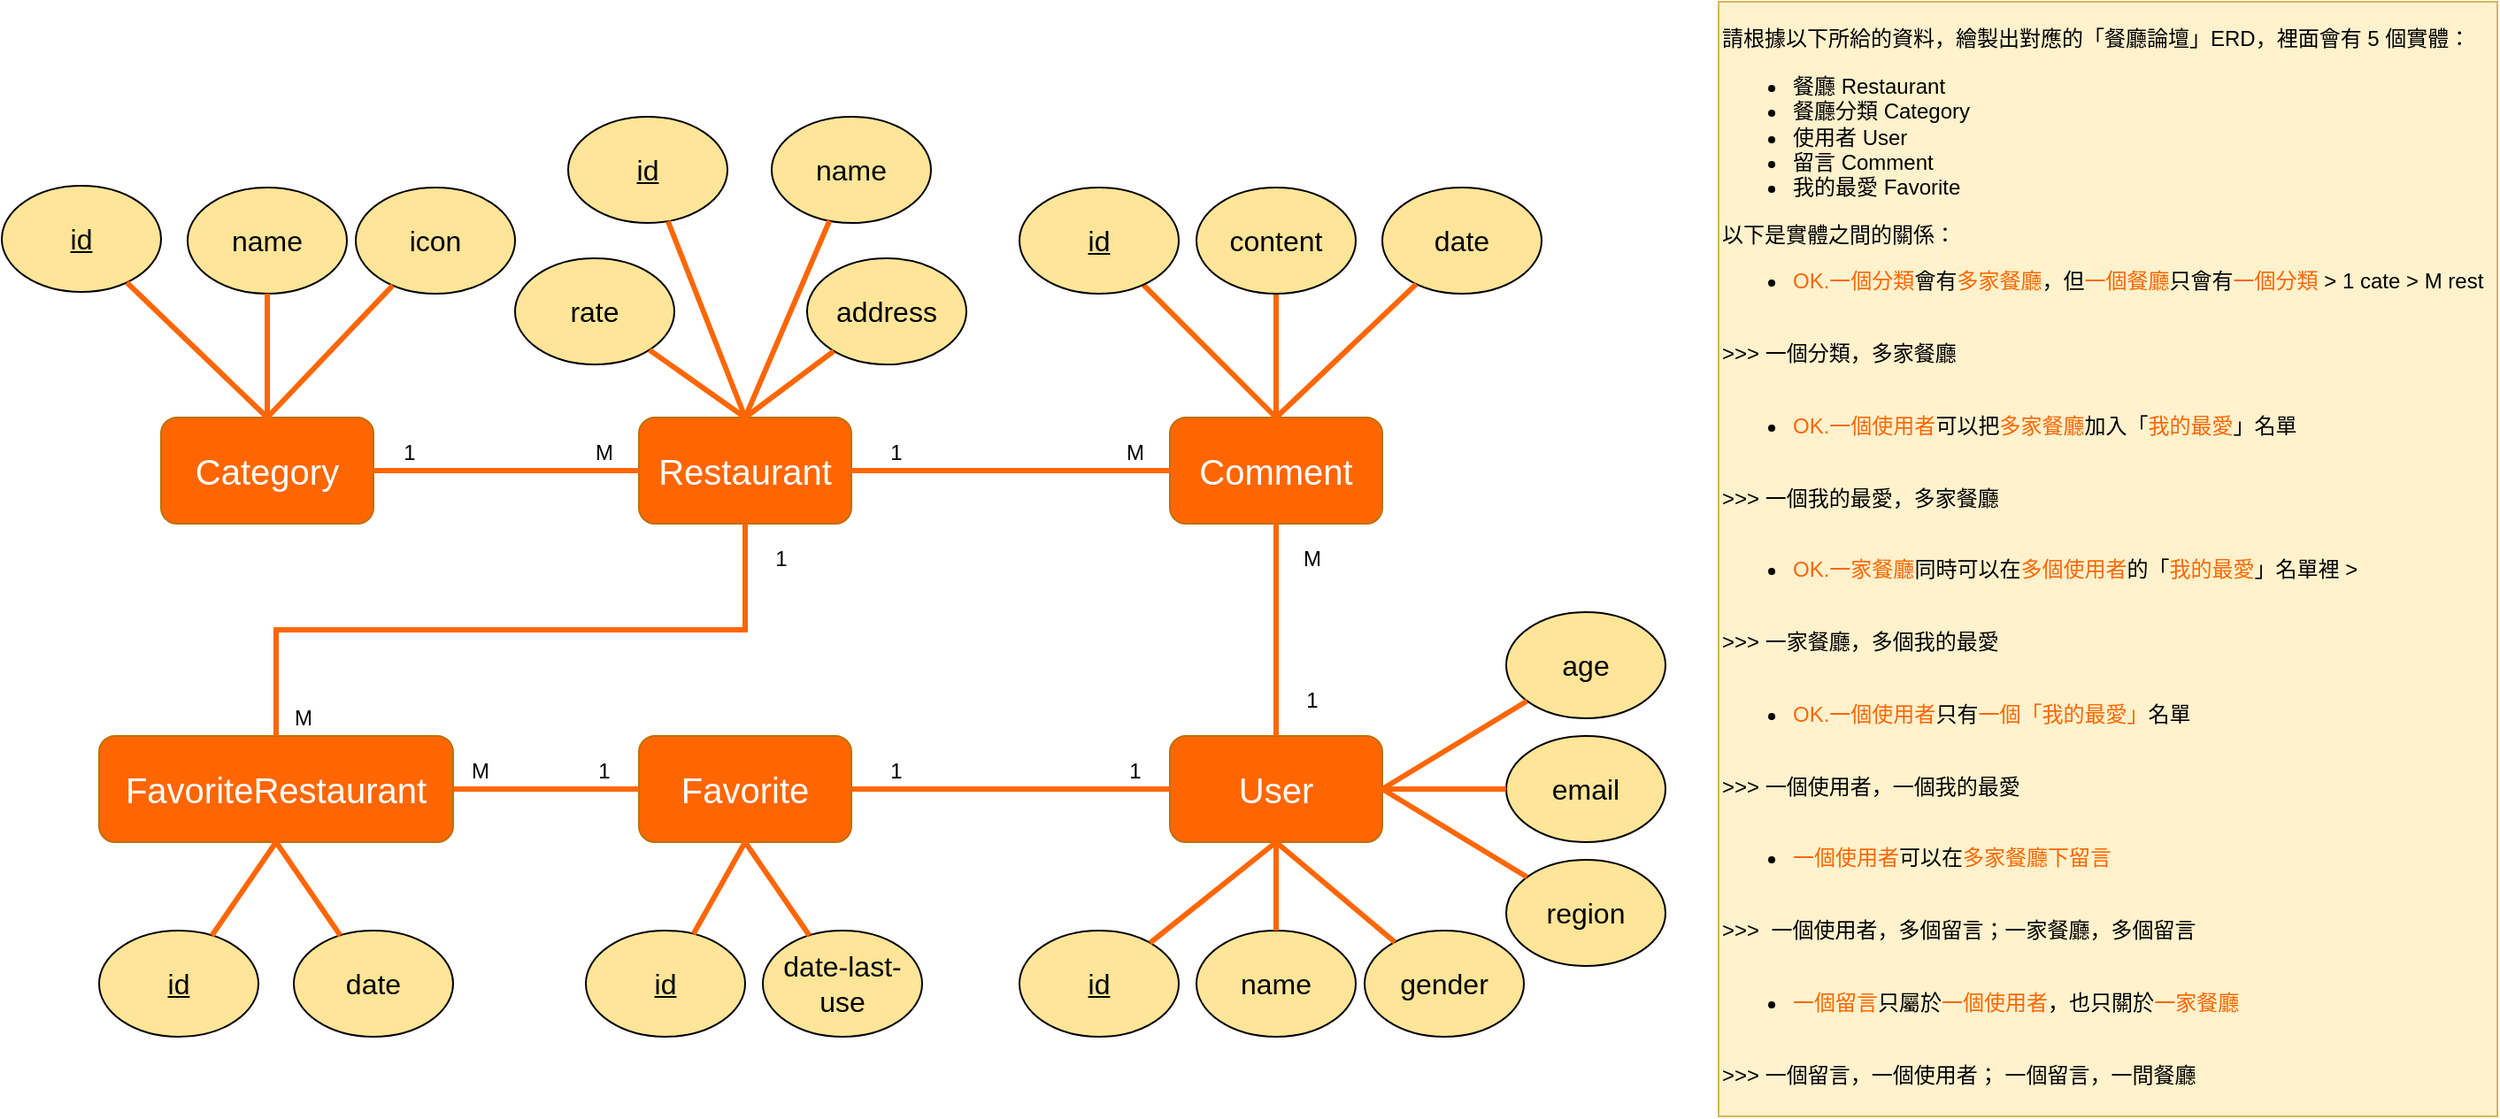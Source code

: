 <mxfile version="16.2.7" type="github">
  <diagram id="Arsce1lhnxzf3GvLfII_" name="第1頁">
    <mxGraphModel dx="1422" dy="1571" grid="1" gridSize="10" guides="1" tooltips="1" connect="1" arrows="1" fold="1" page="1" pageScale="1" pageWidth="1169" pageHeight="827" math="0" shadow="0">
      <root>
        <mxCell id="0" />
        <mxCell id="1" parent="0" />
        <mxCell id="sODQ3IuSzkhDvpB2BnHd-1" value="&lt;p&gt;請根據以下所給的資料，繪製出對應的「餐廳論壇」ERD，裡面會有 5 個實體：&lt;/p&gt;&lt;ul&gt;&lt;li&gt;餐廳 Restaurant&lt;/li&gt;&lt;li&gt;餐廳分類 Category&lt;/li&gt;&lt;li&gt;使用者 User&lt;/li&gt;&lt;li&gt;留言 Comment&lt;/li&gt;&lt;li&gt;我的最愛 Favorite&lt;/li&gt;&lt;/ul&gt;&lt;p&gt;以下是實體之間的關係：&lt;/p&gt;&lt;ul&gt;&lt;li&gt;&lt;font color=&quot;#FF6602&quot;&gt;OK.一個分類&lt;/font&gt;會有&lt;font color=&quot;#FF6602&quot;&gt;多家餐廳&lt;/font&gt;，但&lt;font color=&quot;#FF6602&quot;&gt;一個餐廳&lt;/font&gt;只會有&lt;font color=&quot;#FF6602&quot;&gt;一個分類&lt;/font&gt; &amp;gt; 1 cate &amp;gt; M rest&lt;/li&gt;&lt;/ul&gt;&lt;div&gt;&lt;br&gt;&lt;/div&gt;&lt;div&gt;&amp;gt;&amp;gt;&amp;gt; 一個分類，多家餐廳&lt;/div&gt;&lt;div&gt;&lt;br&gt;&lt;/div&gt;&lt;ul&gt;&lt;li&gt;&lt;font color=&quot;#FF6602&quot;&gt;OK.一個使用者&lt;/font&gt;可以把&lt;font color=&quot;#FF6602&quot;&gt;多家餐廳&lt;/font&gt;加入「&lt;font color=&quot;#FF6602&quot;&gt;我的最愛&lt;/font&gt;」名單 &lt;br&gt;&lt;/li&gt;&lt;/ul&gt;&lt;div&gt;&lt;br&gt;&lt;/div&gt;&lt;div&gt;&amp;gt;&amp;gt;&amp;gt; 一個我的最愛，多家餐廳&lt;/div&gt;&lt;div&gt;&lt;br&gt;&lt;/div&gt;&lt;ul&gt;&lt;li&gt;&lt;font color=&quot;#FF6602&quot;&gt;OK.一家餐廳&lt;/font&gt;同時可以在&lt;font color=&quot;#FF6602&quot;&gt;多個使用者&lt;/font&gt;的「&lt;font color=&quot;#FF6602&quot;&gt;我的最愛&lt;/font&gt;」名單裡 &amp;gt;&amp;nbsp;&lt;/li&gt;&lt;/ul&gt;&lt;div&gt;&lt;br&gt;&lt;/div&gt;&lt;div&gt;&amp;gt;&amp;gt;&amp;gt; 一家餐廳，多個我的最愛&lt;/div&gt;&lt;div&gt;&lt;br&gt;&lt;/div&gt;&lt;ul&gt;&lt;li&gt;&lt;font color=&quot;#FF6602&quot;&gt;OK.一個使用者&lt;/font&gt;只有&lt;font color=&quot;#FF6602&quot;&gt;一個「我的最愛」&lt;/font&gt;名單&lt;/li&gt;&lt;/ul&gt;&lt;div&gt;&lt;br&gt;&lt;/div&gt;&lt;div&gt;&amp;gt;&amp;gt;&amp;gt; 一個使用者，一個我的最愛&lt;/div&gt;&lt;div&gt;&lt;br&gt;&lt;/div&gt;&lt;ul&gt;&lt;li&gt;&lt;font color=&quot;#FF6602&quot;&gt;一個使用者&lt;/font&gt;可以在&lt;font color=&quot;#FF6602&quot;&gt;多家餐廳下留言&amp;nbsp;&lt;/font&gt;&lt;/li&gt;&lt;/ul&gt;&lt;div&gt;&lt;br&gt;&lt;/div&gt;&lt;div&gt;&lt;font color=&quot;#FF6602&quot;&gt;&lt;font color=&quot;#000000&quot;&gt;&amp;gt;&amp;gt;&amp;gt;&amp;nbsp; 一個使用者，多個留言；一家餐廳，多個留言&lt;/font&gt;&lt;br&gt;&lt;/font&gt;&lt;/div&gt;&lt;div&gt;&lt;font color=&quot;#FF6602&quot;&gt;&lt;br&gt;&lt;/font&gt;&lt;/div&gt;&lt;ul&gt;&lt;li&gt;&lt;font color=&quot;#FF6602&quot;&gt;一個留言&lt;/font&gt;只屬於&lt;font color=&quot;#FF6602&quot;&gt;一個使用者&lt;/font&gt;，也只關於&lt;font color=&quot;#FF6602&quot;&gt;一家餐廳 &lt;br&gt;&lt;/font&gt;&lt;/li&gt;&lt;/ul&gt;&lt;div&gt;&lt;br&gt;&lt;/div&gt;&lt;div&gt;&lt;font color=&quot;#FF6602&quot;&gt;&lt;font color=&quot;#000000&quot;&gt;&amp;gt;&amp;gt;&amp;gt; 一個留言，一個使用者； 一個留言，一間餐廳&lt;/font&gt;&lt;br&gt;&lt;/font&gt;&lt;/div&gt;&lt;div&gt;&lt;font color=&quot;#FF6602&quot;&gt;&lt;br&gt;&lt;/font&gt;&lt;/div&gt;" style="text;html=1;align=left;verticalAlign=middle;resizable=0;points=[];autosize=1;strokeColor=#d6b656;fillColor=#fff2cc;" parent="1" vertex="1">
          <mxGeometry x="1020" y="-455" width="440" height="630" as="geometry" />
        </mxCell>
        <mxCell id="ShWmm1AUHznijSMf3zA9-1" value="Category" style="rounded=1;whiteSpace=wrap;html=1;fillColor=#FF6602;strokeColor=#BD7000;fontColor=#FFFFFF;fontSize=20;" vertex="1" parent="1">
          <mxGeometry x="140" y="-220" width="120" height="60" as="geometry" />
        </mxCell>
        <mxCell id="ShWmm1AUHznijSMf3zA9-2" value="Restaurant" style="rounded=1;whiteSpace=wrap;html=1;fillColor=#FF6602;strokeColor=#BD7000;fontColor=#FFFFFF;fontSize=20;" vertex="1" parent="1">
          <mxGeometry x="410" y="-220" width="120" height="60" as="geometry" />
        </mxCell>
        <mxCell id="ShWmm1AUHznijSMf3zA9-3" value="User" style="rounded=1;whiteSpace=wrap;html=1;fillColor=#FF6602;strokeColor=#BD7000;fontColor=#FFFFFF;fontSize=20;" vertex="1" parent="1">
          <mxGeometry x="710" y="-40" width="120" height="60" as="geometry" />
        </mxCell>
        <mxCell id="ShWmm1AUHznijSMf3zA9-4" value="Comment" style="rounded=1;whiteSpace=wrap;html=1;fillColor=#FF6602;strokeColor=#BD7000;fontColor=#FFFFFF;fontSize=20;" vertex="1" parent="1">
          <mxGeometry x="710" y="-220" width="120" height="60" as="geometry" />
        </mxCell>
        <mxCell id="ShWmm1AUHznijSMf3zA9-5" value="Favorite" style="rounded=1;whiteSpace=wrap;html=1;fillColor=#FF6602;strokeColor=#BD7000;fontColor=#FFFFFF;fontSize=20;" vertex="1" parent="1">
          <mxGeometry x="410" y="-40" width="120" height="60" as="geometry" />
        </mxCell>
        <mxCell id="ShWmm1AUHznijSMf3zA9-6" style="edgeStyle=orthogonalEdgeStyle;rounded=0;orthogonalLoop=1;jettySize=auto;html=1;entryX=0;entryY=0.5;entryDx=0;entryDy=0;strokeWidth=3;endArrow=none;endFill=0;strokeColor=#FF6602;exitX=1;exitY=0.5;exitDx=0;exitDy=0;" edge="1" parent="1" source="ShWmm1AUHznijSMf3zA9-1" target="ShWmm1AUHznijSMf3zA9-2">
          <mxGeometry relative="1" as="geometry">
            <mxPoint x="460" y="-150" as="sourcePoint" />
            <mxPoint x="400" y="-56" as="targetPoint" />
          </mxGeometry>
        </mxCell>
        <mxCell id="ShWmm1AUHznijSMf3zA9-7" value="1" style="text;html=1;align=center;verticalAlign=middle;resizable=0;points=[];autosize=1;strokeColor=none;fillColor=none;" vertex="1" parent="1">
          <mxGeometry x="270" y="-210" width="20" height="20" as="geometry" />
        </mxCell>
        <mxCell id="ShWmm1AUHznijSMf3zA9-8" value="M" style="text;html=1;align=center;verticalAlign=middle;resizable=0;points=[];autosize=1;strokeColor=none;fillColor=none;" vertex="1" parent="1">
          <mxGeometry x="380" y="-210" width="20" height="20" as="geometry" />
        </mxCell>
        <mxCell id="ShWmm1AUHznijSMf3zA9-9" style="edgeStyle=orthogonalEdgeStyle;rounded=0;orthogonalLoop=1;jettySize=auto;html=1;strokeWidth=3;endArrow=none;endFill=0;strokeColor=#FF6602;exitX=1;exitY=0.5;exitDx=0;exitDy=0;entryX=0;entryY=0.5;entryDx=0;entryDy=0;" edge="1" parent="1" source="ShWmm1AUHznijSMf3zA9-5" target="ShWmm1AUHznijSMf3zA9-3">
          <mxGeometry relative="1" as="geometry">
            <mxPoint x="640" y="-80" as="sourcePoint" />
            <mxPoint x="680" y="-30" as="targetPoint" />
          </mxGeometry>
        </mxCell>
        <mxCell id="ShWmm1AUHznijSMf3zA9-10" value="1" style="text;html=1;align=center;verticalAlign=middle;resizable=0;points=[];autosize=1;strokeColor=none;fillColor=none;" vertex="1" parent="1">
          <mxGeometry x="680" y="-30" width="20" height="20" as="geometry" />
        </mxCell>
        <mxCell id="ShWmm1AUHznijSMf3zA9-11" value="1" style="text;html=1;align=center;verticalAlign=middle;resizable=0;points=[];autosize=1;strokeColor=none;fillColor=none;" vertex="1" parent="1">
          <mxGeometry x="545" y="-30" width="20" height="20" as="geometry" />
        </mxCell>
        <mxCell id="ShWmm1AUHznijSMf3zA9-12" style="edgeStyle=orthogonalEdgeStyle;rounded=0;orthogonalLoop=1;jettySize=auto;html=1;strokeWidth=3;endArrow=none;endFill=0;strokeColor=#FF6602;exitX=1;exitY=0.5;exitDx=0;exitDy=0;entryX=0;entryY=0.5;entryDx=0;entryDy=0;" edge="1" parent="1" source="ShWmm1AUHznijSMf3zA9-23" target="ShWmm1AUHznijSMf3zA9-5">
          <mxGeometry relative="1" as="geometry">
            <mxPoint x="510" as="sourcePoint" />
            <mxPoint x="725" as="targetPoint" />
          </mxGeometry>
        </mxCell>
        <mxCell id="ShWmm1AUHznijSMf3zA9-13" value="1" style="text;html=1;align=center;verticalAlign=middle;resizable=0;points=[];autosize=1;strokeColor=none;fillColor=none;" vertex="1" parent="1">
          <mxGeometry x="480" y="-150" width="20" height="20" as="geometry" />
        </mxCell>
        <mxCell id="ShWmm1AUHznijSMf3zA9-14" value="M" style="text;html=1;align=center;verticalAlign=middle;resizable=0;points=[];autosize=1;strokeColor=none;fillColor=none;" vertex="1" parent="1">
          <mxGeometry x="210" y="-60" width="20" height="20" as="geometry" />
        </mxCell>
        <mxCell id="ShWmm1AUHznijSMf3zA9-15" style="edgeStyle=orthogonalEdgeStyle;rounded=0;orthogonalLoop=1;jettySize=auto;html=1;strokeWidth=3;endArrow=none;endFill=0;strokeColor=#FF6602;exitX=1;exitY=0.5;exitDx=0;exitDy=0;entryX=0;entryY=0.5;entryDx=0;entryDy=0;" edge="1" parent="1" source="ShWmm1AUHznijSMf3zA9-2" target="ShWmm1AUHznijSMf3zA9-4">
          <mxGeometry relative="1" as="geometry">
            <mxPoint x="500" y="-110" as="sourcePoint" />
            <mxPoint x="660" y="-170" as="targetPoint" />
          </mxGeometry>
        </mxCell>
        <mxCell id="ShWmm1AUHznijSMf3zA9-16" style="edgeStyle=orthogonalEdgeStyle;rounded=0;orthogonalLoop=1;jettySize=auto;html=1;strokeWidth=3;endArrow=none;endFill=0;strokeColor=#FF6602;exitX=0.5;exitY=1;exitDx=0;exitDy=0;entryX=0.5;entryY=0;entryDx=0;entryDy=0;" edge="1" parent="1" source="ShWmm1AUHznijSMf3zA9-4" target="ShWmm1AUHznijSMf3zA9-3">
          <mxGeometry relative="1" as="geometry">
            <mxPoint x="540" y="-70" as="sourcePoint" />
            <mxPoint x="765" y="-70" as="targetPoint" />
          </mxGeometry>
        </mxCell>
        <mxCell id="ShWmm1AUHznijSMf3zA9-17" value="1" style="text;html=1;align=center;verticalAlign=middle;resizable=0;points=[];autosize=1;strokeColor=none;fillColor=none;" vertex="1" parent="1">
          <mxGeometry x="780" y="-70" width="20" height="20" as="geometry" />
        </mxCell>
        <mxCell id="ShWmm1AUHznijSMf3zA9-18" value="M" style="text;html=1;align=center;verticalAlign=middle;resizable=0;points=[];autosize=1;strokeColor=none;fillColor=none;" vertex="1" parent="1">
          <mxGeometry x="780" y="-150" width="20" height="20" as="geometry" />
        </mxCell>
        <mxCell id="ShWmm1AUHznijSMf3zA9-19" value="M" style="text;html=1;align=center;verticalAlign=middle;resizable=0;points=[];autosize=1;strokeColor=none;fillColor=none;" vertex="1" parent="1">
          <mxGeometry x="680" y="-210" width="20" height="20" as="geometry" />
        </mxCell>
        <mxCell id="ShWmm1AUHznijSMf3zA9-20" value="1" style="text;html=1;align=center;verticalAlign=middle;resizable=0;points=[];autosize=1;strokeColor=none;fillColor=none;" vertex="1" parent="1">
          <mxGeometry x="545" y="-210" width="20" height="20" as="geometry" />
        </mxCell>
        <mxCell id="ShWmm1AUHznijSMf3zA9-21" value="&lt;div&gt;1&lt;/div&gt;" style="text;html=1;align=center;verticalAlign=middle;resizable=0;points=[];autosize=1;strokeColor=none;fillColor=none;" vertex="1" parent="1">
          <mxGeometry x="380" y="-30" width="20" height="20" as="geometry" />
        </mxCell>
        <mxCell id="ShWmm1AUHznijSMf3zA9-22" value="M" style="text;html=1;align=center;verticalAlign=middle;resizable=0;points=[];autosize=1;strokeColor=none;fillColor=none;" vertex="1" parent="1">
          <mxGeometry x="310" y="-30" width="20" height="20" as="geometry" />
        </mxCell>
        <mxCell id="ShWmm1AUHznijSMf3zA9-23" value="FavoriteRestaurant" style="rounded=1;whiteSpace=wrap;html=1;fillColor=#FF6602;strokeColor=#BD7000;fontColor=#FFFFFF;fontSize=20;" vertex="1" parent="1">
          <mxGeometry x="105" y="-40" width="200" height="60" as="geometry" />
        </mxCell>
        <mxCell id="ShWmm1AUHznijSMf3zA9-24" style="edgeStyle=orthogonalEdgeStyle;rounded=0;orthogonalLoop=1;jettySize=auto;html=1;strokeWidth=3;endArrow=none;endFill=0;strokeColor=#FF6602;exitX=0.5;exitY=0;exitDx=0;exitDy=0;entryX=0.5;entryY=1;entryDx=0;entryDy=0;" edge="1" parent="1" source="ShWmm1AUHznijSMf3zA9-23" target="ShWmm1AUHznijSMf3zA9-2">
          <mxGeometry relative="1" as="geometry">
            <mxPoint x="315" as="sourcePoint" />
            <mxPoint x="375" as="targetPoint" />
          </mxGeometry>
        </mxCell>
        <mxCell id="ShWmm1AUHznijSMf3zA9-25" value="&lt;u&gt;id&lt;/u&gt;" style="ellipse;whiteSpace=wrap;html=1;fillColor=#FFE598;fontSize=16;" vertex="1" parent="1">
          <mxGeometry x="625" y="70" width="90" height="60" as="geometry" />
        </mxCell>
        <mxCell id="ShWmm1AUHznijSMf3zA9-26" value="region" style="ellipse;whiteSpace=wrap;html=1;fillColor=#FFE598;fontSize=16;" vertex="1" parent="1">
          <mxGeometry x="900" y="30" width="90" height="60" as="geometry" />
        </mxCell>
        <mxCell id="ShWmm1AUHznijSMf3zA9-27" style="edgeStyle=none;rounded=0;orthogonalLoop=1;jettySize=auto;html=1;fontSize=16;fontColor=#FFFFFF;endArrow=none;endFill=0;strokeColor=#FF6602;strokeWidth=3;entryX=0.5;entryY=0;entryDx=0;entryDy=0;" edge="1" parent="1" source="ShWmm1AUHznijSMf3zA9-39" target="ShWmm1AUHznijSMf3zA9-4">
          <mxGeometry relative="1" as="geometry">
            <mxPoint x="815.512" y="-413.004" as="sourcePoint" />
            <mxPoint x="770" y="-272.33" as="targetPoint" />
          </mxGeometry>
        </mxCell>
        <mxCell id="ShWmm1AUHznijSMf3zA9-28" value="age" style="ellipse;whiteSpace=wrap;html=1;fillColor=#FFE598;fontSize=16;" vertex="1" parent="1">
          <mxGeometry x="900" y="-110" width="90" height="60" as="geometry" />
        </mxCell>
        <mxCell id="ShWmm1AUHznijSMf3zA9-29" value="gender" style="ellipse;whiteSpace=wrap;html=1;fillColor=#FFE598;fontSize=16;" vertex="1" parent="1">
          <mxGeometry x="820" y="70" width="90" height="60" as="geometry" />
        </mxCell>
        <mxCell id="ShWmm1AUHznijSMf3zA9-30" value="name" style="ellipse;whiteSpace=wrap;html=1;fillColor=#FFE598;fontSize=16;" vertex="1" parent="1">
          <mxGeometry x="725" y="70" width="90" height="60" as="geometry" />
        </mxCell>
        <mxCell id="ShWmm1AUHznijSMf3zA9-31" value="email" style="ellipse;whiteSpace=wrap;html=1;fillColor=#FFE598;fontSize=16;" vertex="1" parent="1">
          <mxGeometry x="900" y="-40" width="90" height="60" as="geometry" />
        </mxCell>
        <mxCell id="ShWmm1AUHznijSMf3zA9-32" style="edgeStyle=none;rounded=0;orthogonalLoop=1;jettySize=auto;html=1;fontSize=16;fontColor=#FFFFFF;endArrow=none;endFill=0;strokeColor=#FF6602;strokeWidth=3;entryX=0.5;entryY=0;entryDx=0;entryDy=0;" edge="1" parent="1" source="ShWmm1AUHznijSMf3zA9-40" target="ShWmm1AUHznijSMf3zA9-4">
          <mxGeometry relative="1" as="geometry">
            <mxPoint x="670.512" y="-440.004" as="sourcePoint" />
            <mxPoint x="625" y="-299.33" as="targetPoint" />
          </mxGeometry>
        </mxCell>
        <mxCell id="ShWmm1AUHznijSMf3zA9-33" style="edgeStyle=none;rounded=0;orthogonalLoop=1;jettySize=auto;html=1;fontSize=16;fontColor=#FFFFFF;endArrow=none;endFill=0;strokeColor=#FF6602;strokeWidth=3;entryX=1;entryY=0.5;entryDx=0;entryDy=0;" edge="1" parent="1" source="ShWmm1AUHznijSMf3zA9-31" target="ShWmm1AUHznijSMf3zA9-3">
          <mxGeometry relative="1" as="geometry">
            <mxPoint x="860.002" y="-141.004" as="sourcePoint" />
            <mxPoint x="814.49" y="-0.33" as="targetPoint" />
          </mxGeometry>
        </mxCell>
        <mxCell id="ShWmm1AUHznijSMf3zA9-34" style="edgeStyle=none;rounded=0;orthogonalLoop=1;jettySize=auto;html=1;fontSize=16;fontColor=#FFFFFF;endArrow=none;endFill=0;strokeColor=#FF6602;strokeWidth=3;entryX=1;entryY=0.5;entryDx=0;entryDy=0;" edge="1" parent="1" source="ShWmm1AUHznijSMf3zA9-28" target="ShWmm1AUHznijSMf3zA9-3">
          <mxGeometry relative="1" as="geometry">
            <mxPoint x="952.752" y="-300.674" as="sourcePoint" />
            <mxPoint x="907.24" y="-160.0" as="targetPoint" />
          </mxGeometry>
        </mxCell>
        <mxCell id="ShWmm1AUHznijSMf3zA9-35" style="edgeStyle=none;rounded=0;orthogonalLoop=1;jettySize=auto;html=1;fontSize=16;fontColor=#FFFFFF;endArrow=none;endFill=0;strokeColor=#FF6602;strokeWidth=3;" edge="1" parent="1" target="ShWmm1AUHznijSMf3zA9-30">
          <mxGeometry relative="1" as="geometry">
            <mxPoint x="770" y="20" as="sourcePoint" />
            <mxPoint x="734.49" y="170.34" as="targetPoint" />
          </mxGeometry>
        </mxCell>
        <mxCell id="ShWmm1AUHznijSMf3zA9-36" style="edgeStyle=none;rounded=0;orthogonalLoop=1;jettySize=auto;html=1;fontSize=16;fontColor=#FFFFFF;endArrow=none;endFill=0;strokeColor=#FF6602;strokeWidth=3;exitX=1;exitY=0.5;exitDx=0;exitDy=0;" edge="1" parent="1" source="ShWmm1AUHznijSMf3zA9-3" target="ShWmm1AUHznijSMf3zA9-26">
          <mxGeometry relative="1" as="geometry">
            <mxPoint x="825.512" y="19.996" as="sourcePoint" />
            <mxPoint x="780" y="160.67" as="targetPoint" />
          </mxGeometry>
        </mxCell>
        <mxCell id="ShWmm1AUHznijSMf3zA9-37" style="edgeStyle=none;rounded=0;orthogonalLoop=1;jettySize=auto;html=1;fontSize=16;fontColor=#FFFFFF;endArrow=none;endFill=0;strokeColor=#FF6602;strokeWidth=3;exitX=0.5;exitY=1;exitDx=0;exitDy=0;" edge="1" parent="1" source="ShWmm1AUHznijSMf3zA9-3" target="ShWmm1AUHznijSMf3zA9-29">
          <mxGeometry relative="1" as="geometry">
            <mxPoint x="800.002" y="29.666" as="sourcePoint" />
            <mxPoint x="754.49" y="170.34" as="targetPoint" />
          </mxGeometry>
        </mxCell>
        <mxCell id="ShWmm1AUHznijSMf3zA9-38" style="edgeStyle=none;rounded=0;orthogonalLoop=1;jettySize=auto;html=1;fontSize=16;fontColor=#FFFFFF;endArrow=none;endFill=0;strokeColor=#FF6602;strokeWidth=3;exitX=0.5;exitY=1;exitDx=0;exitDy=0;" edge="1" parent="1" source="ShWmm1AUHznijSMf3zA9-3" target="ShWmm1AUHznijSMf3zA9-25">
          <mxGeometry relative="1" as="geometry">
            <mxPoint x="710" y="50" as="sourcePoint" />
            <mxPoint x="634.49" y="190.67" as="targetPoint" />
          </mxGeometry>
        </mxCell>
        <mxCell id="ShWmm1AUHznijSMf3zA9-39" value="&lt;div&gt;content&lt;/div&gt;" style="ellipse;whiteSpace=wrap;html=1;fillColor=#FFE598;fontSize=16;" vertex="1" parent="1">
          <mxGeometry x="725" y="-350" width="90" height="60" as="geometry" />
        </mxCell>
        <mxCell id="ShWmm1AUHznijSMf3zA9-40" value="&lt;u&gt;id&lt;/u&gt;" style="ellipse;whiteSpace=wrap;html=1;fillColor=#FFE598;fontSize=16;" vertex="1" parent="1">
          <mxGeometry x="625" y="-350" width="90" height="60" as="geometry" />
        </mxCell>
        <mxCell id="ShWmm1AUHznijSMf3zA9-41" value="date" style="ellipse;whiteSpace=wrap;html=1;fillColor=#FFE598;fontSize=16;" vertex="1" parent="1">
          <mxGeometry x="830" y="-350" width="90" height="60" as="geometry" />
        </mxCell>
        <mxCell id="ShWmm1AUHznijSMf3zA9-42" style="edgeStyle=none;rounded=0;orthogonalLoop=1;jettySize=auto;html=1;fontSize=16;fontColor=#FFFFFF;endArrow=none;endFill=0;strokeColor=#FF6602;strokeWidth=3;" edge="1" parent="1" source="ShWmm1AUHznijSMf3zA9-41">
          <mxGeometry relative="1" as="geometry">
            <mxPoint x="841.023" y="-274.613" as="sourcePoint" />
            <mxPoint x="770" y="-220" as="targetPoint" />
          </mxGeometry>
        </mxCell>
        <mxCell id="ShWmm1AUHznijSMf3zA9-43" value="&lt;span&gt;id&lt;/span&gt;" style="ellipse;whiteSpace=wrap;html=1;fillColor=#FFE598;fontSize=16;fontStyle=4" vertex="1" parent="1">
          <mxGeometry x="370" y="-390" width="90" height="60" as="geometry" />
        </mxCell>
        <mxCell id="ShWmm1AUHznijSMf3zA9-44" value="name" style="ellipse;whiteSpace=wrap;html=1;fillColor=#FFE598;fontSize=16;" vertex="1" parent="1">
          <mxGeometry x="485" y="-390" width="90" height="60" as="geometry" />
        </mxCell>
        <mxCell id="ShWmm1AUHznijSMf3zA9-45" value="address" style="ellipse;whiteSpace=wrap;html=1;fillColor=#FFE598;fontSize=16;" vertex="1" parent="1">
          <mxGeometry x="505" y="-310" width="90" height="60" as="geometry" />
        </mxCell>
        <mxCell id="ShWmm1AUHznijSMf3zA9-46" value="rate" style="ellipse;whiteSpace=wrap;html=1;fillColor=#FFE598;fontSize=16;" vertex="1" parent="1">
          <mxGeometry x="340" y="-310" width="90" height="60" as="geometry" />
        </mxCell>
        <mxCell id="ShWmm1AUHznijSMf3zA9-47" style="edgeStyle=none;rounded=0;orthogonalLoop=1;jettySize=auto;html=1;fontSize=16;fontColor=#FFFFFF;endArrow=none;endFill=0;strokeColor=#FF6602;strokeWidth=3;entryX=0.5;entryY=0;entryDx=0;entryDy=0;" edge="1" parent="1" source="ShWmm1AUHznijSMf3zA9-43" target="ShWmm1AUHznijSMf3zA9-2">
          <mxGeometry relative="1" as="geometry">
            <mxPoint x="334.962" y="-349.998" as="sourcePoint" />
            <mxPoint x="410" y="-274.96" as="targetPoint" />
          </mxGeometry>
        </mxCell>
        <mxCell id="ShWmm1AUHznijSMf3zA9-48" style="edgeStyle=none;rounded=0;orthogonalLoop=1;jettySize=auto;html=1;fontSize=16;fontColor=#FFFFFF;endArrow=none;endFill=0;strokeColor=#FF6602;strokeWidth=3;entryX=0.5;entryY=0;entryDx=0;entryDy=0;" edge="1" parent="1" source="ShWmm1AUHznijSMf3zA9-46" target="ShWmm1AUHznijSMf3zA9-2">
          <mxGeometry relative="1" as="geometry">
            <mxPoint x="436.401" y="-320.979" as="sourcePoint" />
            <mxPoint x="480" y="-210" as="targetPoint" />
          </mxGeometry>
        </mxCell>
        <mxCell id="ShWmm1AUHznijSMf3zA9-49" style="edgeStyle=none;rounded=0;orthogonalLoop=1;jettySize=auto;html=1;fontSize=16;fontColor=#FFFFFF;endArrow=none;endFill=0;strokeColor=#FF6602;strokeWidth=3;entryX=0.5;entryY=0;entryDx=0;entryDy=0;" edge="1" parent="1" source="ShWmm1AUHznijSMf3zA9-44" target="ShWmm1AUHznijSMf3zA9-2">
          <mxGeometry relative="1" as="geometry">
            <mxPoint x="429.896" y="-247.578" as="sourcePoint" />
            <mxPoint x="480" y="-210" as="targetPoint" />
          </mxGeometry>
        </mxCell>
        <mxCell id="ShWmm1AUHznijSMf3zA9-50" style="edgeStyle=none;rounded=0;orthogonalLoop=1;jettySize=auto;html=1;fontSize=16;fontColor=#FFFFFF;endArrow=none;endFill=0;strokeColor=#FF6602;strokeWidth=3;entryX=0.5;entryY=0;entryDx=0;entryDy=0;" edge="1" parent="1" source="ShWmm1AUHznijSMf3zA9-45" target="ShWmm1AUHznijSMf3zA9-2">
          <mxGeometry relative="1" as="geometry">
            <mxPoint x="527.638" y="-321.154" as="sourcePoint" />
            <mxPoint x="480" y="-210" as="targetPoint" />
          </mxGeometry>
        </mxCell>
        <mxCell id="ShWmm1AUHznijSMf3zA9-51" value="&lt;u&gt;id&lt;/u&gt;" style="ellipse;whiteSpace=wrap;html=1;fillColor=#FFE598;fontSize=16;" vertex="1" parent="1">
          <mxGeometry x="50" y="-351" width="90" height="60" as="geometry" />
        </mxCell>
        <mxCell id="ShWmm1AUHznijSMf3zA9-52" value="name" style="ellipse;whiteSpace=wrap;html=1;fillColor=#FFE598;fontSize=16;" vertex="1" parent="1">
          <mxGeometry x="155" y="-350" width="90" height="60" as="geometry" />
        </mxCell>
        <mxCell id="ShWmm1AUHznijSMf3zA9-53" style="edgeStyle=none;rounded=0;orthogonalLoop=1;jettySize=auto;html=1;fontSize=16;fontColor=#FFFFFF;endArrow=none;endFill=0;strokeColor=#FF6602;strokeWidth=3;entryX=0.5;entryY=0;entryDx=0;entryDy=0;" edge="1" parent="1" source="ShWmm1AUHznijSMf3zA9-52" target="ShWmm1AUHznijSMf3zA9-1">
          <mxGeometry relative="1" as="geometry">
            <mxPoint x="246.401" y="-320.979" as="sourcePoint" />
            <mxPoint x="290" y="-210" as="targetPoint" />
          </mxGeometry>
        </mxCell>
        <mxCell id="ShWmm1AUHznijSMf3zA9-54" style="edgeStyle=none;rounded=0;orthogonalLoop=1;jettySize=auto;html=1;fontSize=16;fontColor=#FFFFFF;endArrow=none;endFill=0;strokeColor=#FF6602;strokeWidth=3;entryX=0.5;entryY=0;entryDx=0;entryDy=0;" edge="1" parent="1" source="ShWmm1AUHznijSMf3zA9-51" target="ShWmm1AUHznijSMf3zA9-1">
          <mxGeometry relative="1" as="geometry">
            <mxPoint x="237.602" y="-320.408" as="sourcePoint" />
            <mxPoint x="210" y="-210" as="targetPoint" />
          </mxGeometry>
        </mxCell>
        <mxCell id="ShWmm1AUHznijSMf3zA9-55" value="&lt;u&gt;id&lt;/u&gt;" style="ellipse;whiteSpace=wrap;html=1;fillColor=#FFE598;fontSize=16;" vertex="1" parent="1">
          <mxGeometry x="380" y="70" width="90" height="60" as="geometry" />
        </mxCell>
        <mxCell id="ShWmm1AUHznijSMf3zA9-56" value="&lt;u&gt;id&lt;/u&gt;" style="ellipse;whiteSpace=wrap;html=1;fillColor=#FFE598;fontSize=16;" vertex="1" parent="1">
          <mxGeometry x="105" y="70" width="90" height="60" as="geometry" />
        </mxCell>
        <mxCell id="ShWmm1AUHznijSMf3zA9-57" style="edgeStyle=none;rounded=0;orthogonalLoop=1;jettySize=auto;html=1;fontSize=16;fontColor=#FFFFFF;endArrow=none;endFill=0;strokeColor=#FF6602;strokeWidth=3;exitX=0.5;exitY=1;exitDx=0;exitDy=0;" edge="1" parent="1" source="ShWmm1AUHznijSMf3zA9-23" target="ShWmm1AUHznijSMf3zA9-56">
          <mxGeometry relative="1" as="geometry">
            <mxPoint x="280" y="80" as="sourcePoint" />
            <mxPoint x="194.03" y="202.815" as="targetPoint" />
          </mxGeometry>
        </mxCell>
        <mxCell id="ShWmm1AUHznijSMf3zA9-58" style="edgeStyle=none;rounded=0;orthogonalLoop=1;jettySize=auto;html=1;fontSize=16;fontColor=#FFFFFF;endArrow=none;endFill=0;strokeColor=#FF6602;strokeWidth=3;exitX=0.5;exitY=1;exitDx=0;exitDy=0;" edge="1" parent="1" source="ShWmm1AUHznijSMf3zA9-5" target="ShWmm1AUHznijSMf3zA9-55">
          <mxGeometry relative="1" as="geometry">
            <mxPoint x="215" y="30" as="sourcePoint" />
            <mxPoint x="215" y="80" as="targetPoint" />
          </mxGeometry>
        </mxCell>
        <mxCell id="ShWmm1AUHznijSMf3zA9-59" value="date-last-use" style="ellipse;whiteSpace=wrap;html=1;fillColor=#FFE598;fontSize=16;" vertex="1" parent="1">
          <mxGeometry x="480" y="70" width="90" height="60" as="geometry" />
        </mxCell>
        <mxCell id="ShWmm1AUHznijSMf3zA9-60" style="edgeStyle=none;rounded=0;orthogonalLoop=1;jettySize=auto;html=1;fontSize=16;fontColor=#FFFFFF;endArrow=none;endFill=0;strokeColor=#FF6602;strokeWidth=3;exitX=0.5;exitY=1;exitDx=0;exitDy=0;" edge="1" parent="1" source="ShWmm1AUHznijSMf3zA9-5" target="ShWmm1AUHznijSMf3zA9-59">
          <mxGeometry relative="1" as="geometry">
            <mxPoint x="225" y="40" as="sourcePoint" />
            <mxPoint x="225" y="90" as="targetPoint" />
          </mxGeometry>
        </mxCell>
        <mxCell id="ShWmm1AUHznijSMf3zA9-61" value="date" style="ellipse;whiteSpace=wrap;html=1;fillColor=#FFE598;fontSize=16;" vertex="1" parent="1">
          <mxGeometry x="215" y="70" width="90" height="60" as="geometry" />
        </mxCell>
        <mxCell id="ShWmm1AUHznijSMf3zA9-62" style="edgeStyle=none;rounded=0;orthogonalLoop=1;jettySize=auto;html=1;fontSize=16;fontColor=#FFFFFF;endArrow=none;endFill=0;strokeColor=#FF6602;strokeWidth=3;exitX=0.5;exitY=1;exitDx=0;exitDy=0;" edge="1" parent="1" source="ShWmm1AUHznijSMf3zA9-23" target="ShWmm1AUHznijSMf3zA9-61">
          <mxGeometry relative="1" as="geometry">
            <mxPoint x="215" y="30" as="sourcePoint" />
            <mxPoint x="178.749" y="82.728" as="targetPoint" />
          </mxGeometry>
        </mxCell>
        <mxCell id="ShWmm1AUHznijSMf3zA9-63" value="icon" style="ellipse;whiteSpace=wrap;html=1;fillColor=#FFE598;fontSize=16;" vertex="1" parent="1">
          <mxGeometry x="250" y="-350" width="90" height="60" as="geometry" />
        </mxCell>
        <mxCell id="ShWmm1AUHznijSMf3zA9-64" style="edgeStyle=none;rounded=0;orthogonalLoop=1;jettySize=auto;html=1;fontSize=16;fontColor=#FFFFFF;endArrow=none;endFill=0;strokeColor=#FF6602;strokeWidth=3;entryX=0.5;entryY=0;entryDx=0;entryDy=0;" edge="1" parent="1" source="ShWmm1AUHznijSMf3zA9-63" target="ShWmm1AUHznijSMf3zA9-1">
          <mxGeometry relative="1" as="geometry">
            <mxPoint x="210" y="-280" as="sourcePoint" />
            <mxPoint x="210" y="-210" as="targetPoint" />
          </mxGeometry>
        </mxCell>
      </root>
    </mxGraphModel>
  </diagram>
</mxfile>
